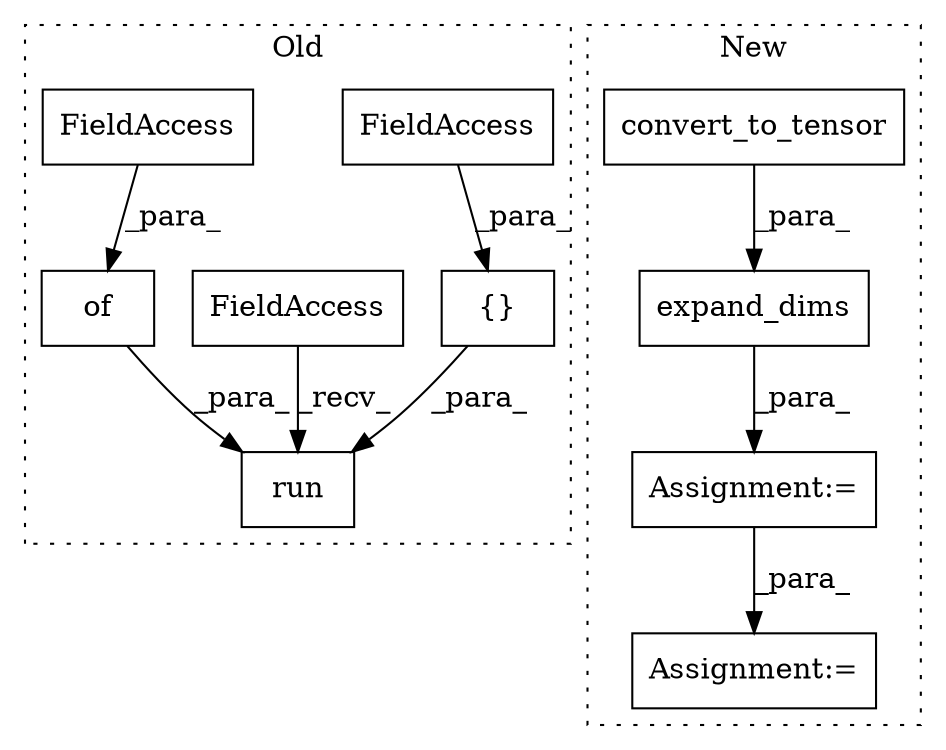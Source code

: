 digraph G {
subgraph cluster0 {
1 [label="run" a="32" s="5482,5558" l="4,1" shape="box"];
3 [label="{}" a="4" s="5495,5507" l="1,1" shape="box"];
4 [label="FieldAccess" a="22" s="5496" l="11" shape="box"];
7 [label="FieldAccess" a="22" s="5472" l="9" shape="box"];
8 [label="of" a="32" s="5513,5557" l="3,1" shape="box"];
9 [label="FieldAccess" a="22" s="5516" l="12" shape="box"];
label = "Old";
style="dotted";
}
subgraph cluster1 {
2 [label="convert_to_tensor" a="32" s="6795,6820" l="18,1" shape="box"];
5 [label="Assignment:=" a="7" s="6760" l="1" shape="box"];
6 [label="expand_dims" a="32" s="6772,6824" l="12,1" shape="box"];
10 [label="Assignment:=" a="7" s="6932" l="2" shape="box"];
label = "New";
style="dotted";
}
2 -> 6 [label="_para_"];
3 -> 1 [label="_para_"];
4 -> 3 [label="_para_"];
5 -> 10 [label="_para_"];
6 -> 5 [label="_para_"];
7 -> 1 [label="_recv_"];
8 -> 1 [label="_para_"];
9 -> 8 [label="_para_"];
}